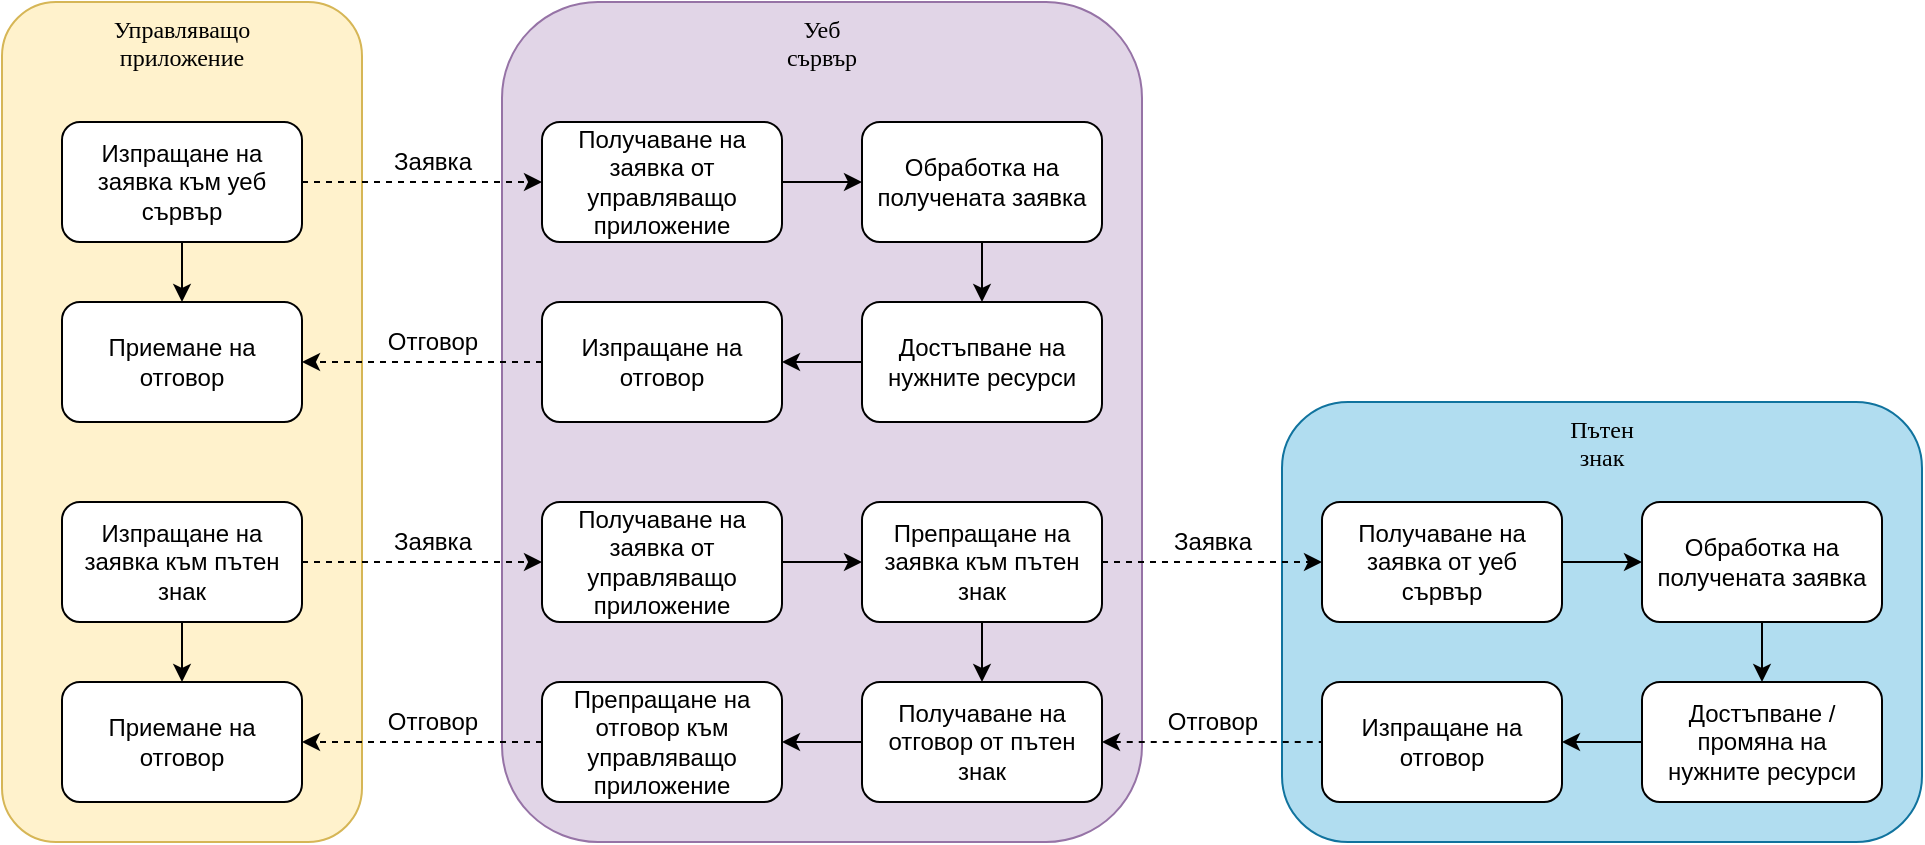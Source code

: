 <mxfile version="12.7.0" type="device"><diagram id="huGGbn_9ThMU_YbFJH7b" name="Page-1"><mxGraphModel dx="1185" dy="594" grid="1" gridSize="10" guides="1" tooltips="1" connect="1" arrows="1" fold="1" page="1" pageScale="1" pageWidth="827" pageHeight="1169" math="0" shadow="0"><root><mxCell id="0"/><mxCell id="1" parent="0"/><mxCell id="nVKtJNH69GseJrpZkvIL-75" value="Пътен&lt;br&gt;знак" style="rounded=1;whiteSpace=wrap;html=1;fillColor=#b1ddf0;strokeColor=#10739e;fontFamily=Tahoma;fontStyle=0;verticalAlign=top;" vertex="1" parent="1"><mxGeometry x="730" y="280" width="320" height="220" as="geometry"/></mxCell><mxCell id="nVKtJNH69GseJrpZkvIL-73" value="Уеб&lt;br&gt;сървър" style="rounded=1;whiteSpace=wrap;html=1;fillColor=#e1d5e7;strokeColor=#9673a6;fontFamily=Tahoma;fontStyle=0;verticalAlign=top;" vertex="1" parent="1"><mxGeometry x="340" y="80" width="320" height="420" as="geometry"/></mxCell><mxCell id="nVKtJNH69GseJrpZkvIL-2" value="Управляващо&lt;br&gt;приложение" style="rounded=1;whiteSpace=wrap;html=1;fillColor=#fff2cc;strokeColor=#d6b656;fontFamily=Tahoma;fontStyle=0;verticalAlign=top;horizontal=1;" vertex="1" parent="1"><mxGeometry x="90" y="80" width="180" height="420" as="geometry"/></mxCell><mxCell id="nVKtJNH69GseJrpZkvIL-11" style="edgeStyle=orthogonalEdgeStyle;rounded=0;orthogonalLoop=1;jettySize=auto;html=1;entryX=0.5;entryY=0;entryDx=0;entryDy=0;" edge="1" parent="1" source="nVKtJNH69GseJrpZkvIL-5" target="nVKtJNH69GseJrpZkvIL-8"><mxGeometry relative="1" as="geometry"/></mxCell><mxCell id="nVKtJNH69GseJrpZkvIL-15" style="edgeStyle=orthogonalEdgeStyle;rounded=0;orthogonalLoop=1;jettySize=auto;html=1;entryX=0;entryY=0.5;entryDx=0;entryDy=0;dashed=1;" edge="1" parent="1" source="nVKtJNH69GseJrpZkvIL-5" target="nVKtJNH69GseJrpZkvIL-6"><mxGeometry relative="1" as="geometry"/></mxCell><mxCell id="nVKtJNH69GseJrpZkvIL-5" value="Изпращане на заявка към уеб сървър" style="rounded=1;whiteSpace=wrap;html=1;" vertex="1" parent="1"><mxGeometry x="120" y="140" width="120" height="60" as="geometry"/></mxCell><mxCell id="nVKtJNH69GseJrpZkvIL-13" style="edgeStyle=orthogonalEdgeStyle;rounded=0;orthogonalLoop=1;jettySize=auto;html=1;entryX=0;entryY=0.5;entryDx=0;entryDy=0;" edge="1" parent="1" source="nVKtJNH69GseJrpZkvIL-6" target="nVKtJNH69GseJrpZkvIL-10"><mxGeometry relative="1" as="geometry"/></mxCell><mxCell id="nVKtJNH69GseJrpZkvIL-6" value="Получаване на заявка от управляващо приложение" style="rounded=1;whiteSpace=wrap;html=1;" vertex="1" parent="1"><mxGeometry x="360" y="140" width="120" height="60" as="geometry"/></mxCell><mxCell id="nVKtJNH69GseJrpZkvIL-16" style="edgeStyle=orthogonalEdgeStyle;rounded=0;orthogonalLoop=1;jettySize=auto;html=1;entryX=1;entryY=0.5;entryDx=0;entryDy=0;dashed=1;" edge="1" parent="1" source="nVKtJNH69GseJrpZkvIL-7" target="nVKtJNH69GseJrpZkvIL-8"><mxGeometry relative="1" as="geometry"/></mxCell><mxCell id="nVKtJNH69GseJrpZkvIL-7" value="Изпращане на отговор" style="rounded=1;whiteSpace=wrap;html=1;" vertex="1" parent="1"><mxGeometry x="360" y="230" width="120" height="60" as="geometry"/></mxCell><mxCell id="nVKtJNH69GseJrpZkvIL-8" value="Приемане на отговор" style="rounded=1;whiteSpace=wrap;html=1;" vertex="1" parent="1"><mxGeometry x="120" y="230" width="120" height="60" as="geometry"/></mxCell><mxCell id="nVKtJNH69GseJrpZkvIL-54" style="edgeStyle=orthogonalEdgeStyle;rounded=0;orthogonalLoop=1;jettySize=auto;html=1;entryX=0.5;entryY=0;entryDx=0;entryDy=0;" edge="1" parent="1" source="nVKtJNH69GseJrpZkvIL-10" target="nVKtJNH69GseJrpZkvIL-53"><mxGeometry relative="1" as="geometry"/></mxCell><mxCell id="nVKtJNH69GseJrpZkvIL-10" value="Обработка на получената заявка" style="rounded=1;whiteSpace=wrap;html=1;" vertex="1" parent="1"><mxGeometry x="520" y="140" width="120" height="60" as="geometry"/></mxCell><mxCell id="nVKtJNH69GseJrpZkvIL-18" value="Заявка" style="text;html=1;align=center;verticalAlign=middle;resizable=0;points=[];autosize=1;" vertex="1" parent="1"><mxGeometry x="280" y="150" width="50" height="20" as="geometry"/></mxCell><mxCell id="nVKtJNH69GseJrpZkvIL-19" value="Отговор" style="text;html=1;align=center;verticalAlign=middle;resizable=0;points=[];autosize=1;" vertex="1" parent="1"><mxGeometry x="275" y="240" width="60" height="20" as="geometry"/></mxCell><mxCell id="nVKtJNH69GseJrpZkvIL-32" style="edgeStyle=orthogonalEdgeStyle;rounded=0;orthogonalLoop=1;jettySize=auto;html=1;entryX=0.5;entryY=0;entryDx=0;entryDy=0;" edge="1" parent="1" source="nVKtJNH69GseJrpZkvIL-34" target="nVKtJNH69GseJrpZkvIL-39"><mxGeometry relative="1" as="geometry"/></mxCell><mxCell id="nVKtJNH69GseJrpZkvIL-33" style="edgeStyle=orthogonalEdgeStyle;rounded=0;orthogonalLoop=1;jettySize=auto;html=1;entryX=0;entryY=0.5;entryDx=0;entryDy=0;dashed=1;" edge="1" parent="1" source="nVKtJNH69GseJrpZkvIL-34" target="nVKtJNH69GseJrpZkvIL-36"><mxGeometry relative="1" as="geometry"/></mxCell><mxCell id="nVKtJNH69GseJrpZkvIL-34" value="Изпращане на заявка към пътен знак" style="rounded=1;whiteSpace=wrap;html=1;" vertex="1" parent="1"><mxGeometry x="120" y="330" width="120" height="60" as="geometry"/></mxCell><mxCell id="nVKtJNH69GseJrpZkvIL-56" style="edgeStyle=orthogonalEdgeStyle;rounded=0;orthogonalLoop=1;jettySize=auto;html=1;entryX=0;entryY=0.5;entryDx=0;entryDy=0;" edge="1" parent="1" source="nVKtJNH69GseJrpZkvIL-36" target="nVKtJNH69GseJrpZkvIL-44"><mxGeometry relative="1" as="geometry"/></mxCell><mxCell id="nVKtJNH69GseJrpZkvIL-36" value="Получаване на заявка от управляващо приложение" style="rounded=1;whiteSpace=wrap;html=1;" vertex="1" parent="1"><mxGeometry x="360" y="330" width="120" height="60" as="geometry"/></mxCell><mxCell id="nVKtJNH69GseJrpZkvIL-37" style="edgeStyle=orthogonalEdgeStyle;rounded=0;orthogonalLoop=1;jettySize=auto;html=1;entryX=1;entryY=0.5;entryDx=0;entryDy=0;dashed=1;" edge="1" parent="1" source="nVKtJNH69GseJrpZkvIL-38" target="nVKtJNH69GseJrpZkvIL-39"><mxGeometry relative="1" as="geometry"/></mxCell><mxCell id="nVKtJNH69GseJrpZkvIL-38" value="Препращане на отговор към управляващо приложение" style="rounded=1;whiteSpace=wrap;html=1;" vertex="1" parent="1"><mxGeometry x="360" y="420" width="120" height="60" as="geometry"/></mxCell><mxCell id="nVKtJNH69GseJrpZkvIL-39" value="Приемане на отговор" style="rounded=1;whiteSpace=wrap;html=1;" vertex="1" parent="1"><mxGeometry x="120" y="420" width="120" height="60" as="geometry"/></mxCell><mxCell id="nVKtJNH69GseJrpZkvIL-42" value="Заявка" style="text;html=1;align=center;verticalAlign=middle;resizable=0;points=[];autosize=1;" vertex="1" parent="1"><mxGeometry x="280" y="340" width="50" height="20" as="geometry"/></mxCell><mxCell id="nVKtJNH69GseJrpZkvIL-43" value="Отговор" style="text;html=1;align=center;verticalAlign=middle;resizable=0;points=[];autosize=1;" vertex="1" parent="1"><mxGeometry x="275" y="430" width="60" height="20" as="geometry"/></mxCell><mxCell id="nVKtJNH69GseJrpZkvIL-59" style="edgeStyle=orthogonalEdgeStyle;rounded=0;orthogonalLoop=1;jettySize=auto;html=1;entryX=0.5;entryY=0;entryDx=0;entryDy=0;" edge="1" parent="1" source="nVKtJNH69GseJrpZkvIL-44" target="nVKtJNH69GseJrpZkvIL-45"><mxGeometry relative="1" as="geometry"/></mxCell><mxCell id="nVKtJNH69GseJrpZkvIL-68" style="edgeStyle=orthogonalEdgeStyle;rounded=0;orthogonalLoop=1;jettySize=auto;html=1;entryX=0;entryY=0.5;entryDx=0;entryDy=0;dashed=1;" edge="1" parent="1" source="nVKtJNH69GseJrpZkvIL-44" target="nVKtJNH69GseJrpZkvIL-62"><mxGeometry relative="1" as="geometry"/></mxCell><mxCell id="nVKtJNH69GseJrpZkvIL-44" value="Препращане на заявка към пътен знак" style="rounded=1;whiteSpace=wrap;html=1;" vertex="1" parent="1"><mxGeometry x="520" y="330" width="120" height="60" as="geometry"/></mxCell><mxCell id="nVKtJNH69GseJrpZkvIL-60" style="edgeStyle=orthogonalEdgeStyle;rounded=0;orthogonalLoop=1;jettySize=auto;html=1;entryX=1;entryY=0.5;entryDx=0;entryDy=0;" edge="1" parent="1" source="nVKtJNH69GseJrpZkvIL-45" target="nVKtJNH69GseJrpZkvIL-38"><mxGeometry relative="1" as="geometry"/></mxCell><mxCell id="nVKtJNH69GseJrpZkvIL-69" style="edgeStyle=orthogonalEdgeStyle;rounded=0;orthogonalLoop=1;jettySize=auto;html=1;entryX=0;entryY=0.5;entryDx=0;entryDy=0;dashed=1;startArrow=classic;startFill=1;endArrow=none;endFill=0;" edge="1" parent="1" source="nVKtJNH69GseJrpZkvIL-45" target="nVKtJNH69GseJrpZkvIL-63"><mxGeometry relative="1" as="geometry"/></mxCell><mxCell id="nVKtJNH69GseJrpZkvIL-45" value="Получаване на отговор от пътен знак" style="rounded=1;whiteSpace=wrap;html=1;" vertex="1" parent="1"><mxGeometry x="520" y="420" width="120" height="60" as="geometry"/></mxCell><mxCell id="nVKtJNH69GseJrpZkvIL-55" style="edgeStyle=orthogonalEdgeStyle;rounded=0;orthogonalLoop=1;jettySize=auto;html=1;entryX=1;entryY=0.5;entryDx=0;entryDy=0;" edge="1" parent="1" source="nVKtJNH69GseJrpZkvIL-53" target="nVKtJNH69GseJrpZkvIL-7"><mxGeometry relative="1" as="geometry"/></mxCell><mxCell id="nVKtJNH69GseJrpZkvIL-53" value="Достъпване на нужните ресурси" style="rounded=1;whiteSpace=wrap;html=1;" vertex="1" parent="1"><mxGeometry x="520" y="230" width="120" height="60" as="geometry"/></mxCell><mxCell id="nVKtJNH69GseJrpZkvIL-61" style="edgeStyle=orthogonalEdgeStyle;rounded=0;orthogonalLoop=1;jettySize=auto;html=1;entryX=0;entryY=0.5;entryDx=0;entryDy=0;" edge="1" parent="1" source="nVKtJNH69GseJrpZkvIL-62" target="nVKtJNH69GseJrpZkvIL-65"><mxGeometry relative="1" as="geometry"/></mxCell><mxCell id="nVKtJNH69GseJrpZkvIL-62" value="Получаване на заявка от уеб сървър" style="rounded=1;whiteSpace=wrap;html=1;" vertex="1" parent="1"><mxGeometry x="750" y="330" width="120" height="60" as="geometry"/></mxCell><mxCell id="nVKtJNH69GseJrpZkvIL-63" value="Изпращане на отговор" style="rounded=1;whiteSpace=wrap;html=1;" vertex="1" parent="1"><mxGeometry x="750" y="420" width="120" height="60" as="geometry"/></mxCell><mxCell id="nVKtJNH69GseJrpZkvIL-64" style="edgeStyle=orthogonalEdgeStyle;rounded=0;orthogonalLoop=1;jettySize=auto;html=1;entryX=0.5;entryY=0;entryDx=0;entryDy=0;" edge="1" parent="1" source="nVKtJNH69GseJrpZkvIL-65" target="nVKtJNH69GseJrpZkvIL-67"><mxGeometry relative="1" as="geometry"/></mxCell><mxCell id="nVKtJNH69GseJrpZkvIL-65" value="Обработка на получената заявка" style="rounded=1;whiteSpace=wrap;html=1;" vertex="1" parent="1"><mxGeometry x="910" y="330" width="120" height="60" as="geometry"/></mxCell><mxCell id="nVKtJNH69GseJrpZkvIL-66" style="edgeStyle=orthogonalEdgeStyle;rounded=0;orthogonalLoop=1;jettySize=auto;html=1;entryX=1;entryY=0.5;entryDx=0;entryDy=0;" edge="1" parent="1" source="nVKtJNH69GseJrpZkvIL-67" target="nVKtJNH69GseJrpZkvIL-63"><mxGeometry relative="1" as="geometry"/></mxCell><mxCell id="nVKtJNH69GseJrpZkvIL-67" value="Достъпване / промяна на&lt;br&gt;нужните ресурси" style="rounded=1;whiteSpace=wrap;html=1;" vertex="1" parent="1"><mxGeometry x="910" y="420" width="120" height="60" as="geometry"/></mxCell><mxCell id="nVKtJNH69GseJrpZkvIL-70" value="Заявка" style="text;html=1;align=center;verticalAlign=middle;resizable=0;points=[];autosize=1;" vertex="1" parent="1"><mxGeometry x="670" y="340" width="50" height="20" as="geometry"/></mxCell><mxCell id="nVKtJNH69GseJrpZkvIL-71" value="Отговор" style="text;html=1;align=center;verticalAlign=middle;resizable=0;points=[];autosize=1;" vertex="1" parent="1"><mxGeometry x="665" y="430" width="60" height="20" as="geometry"/></mxCell></root></mxGraphModel></diagram></mxfile>